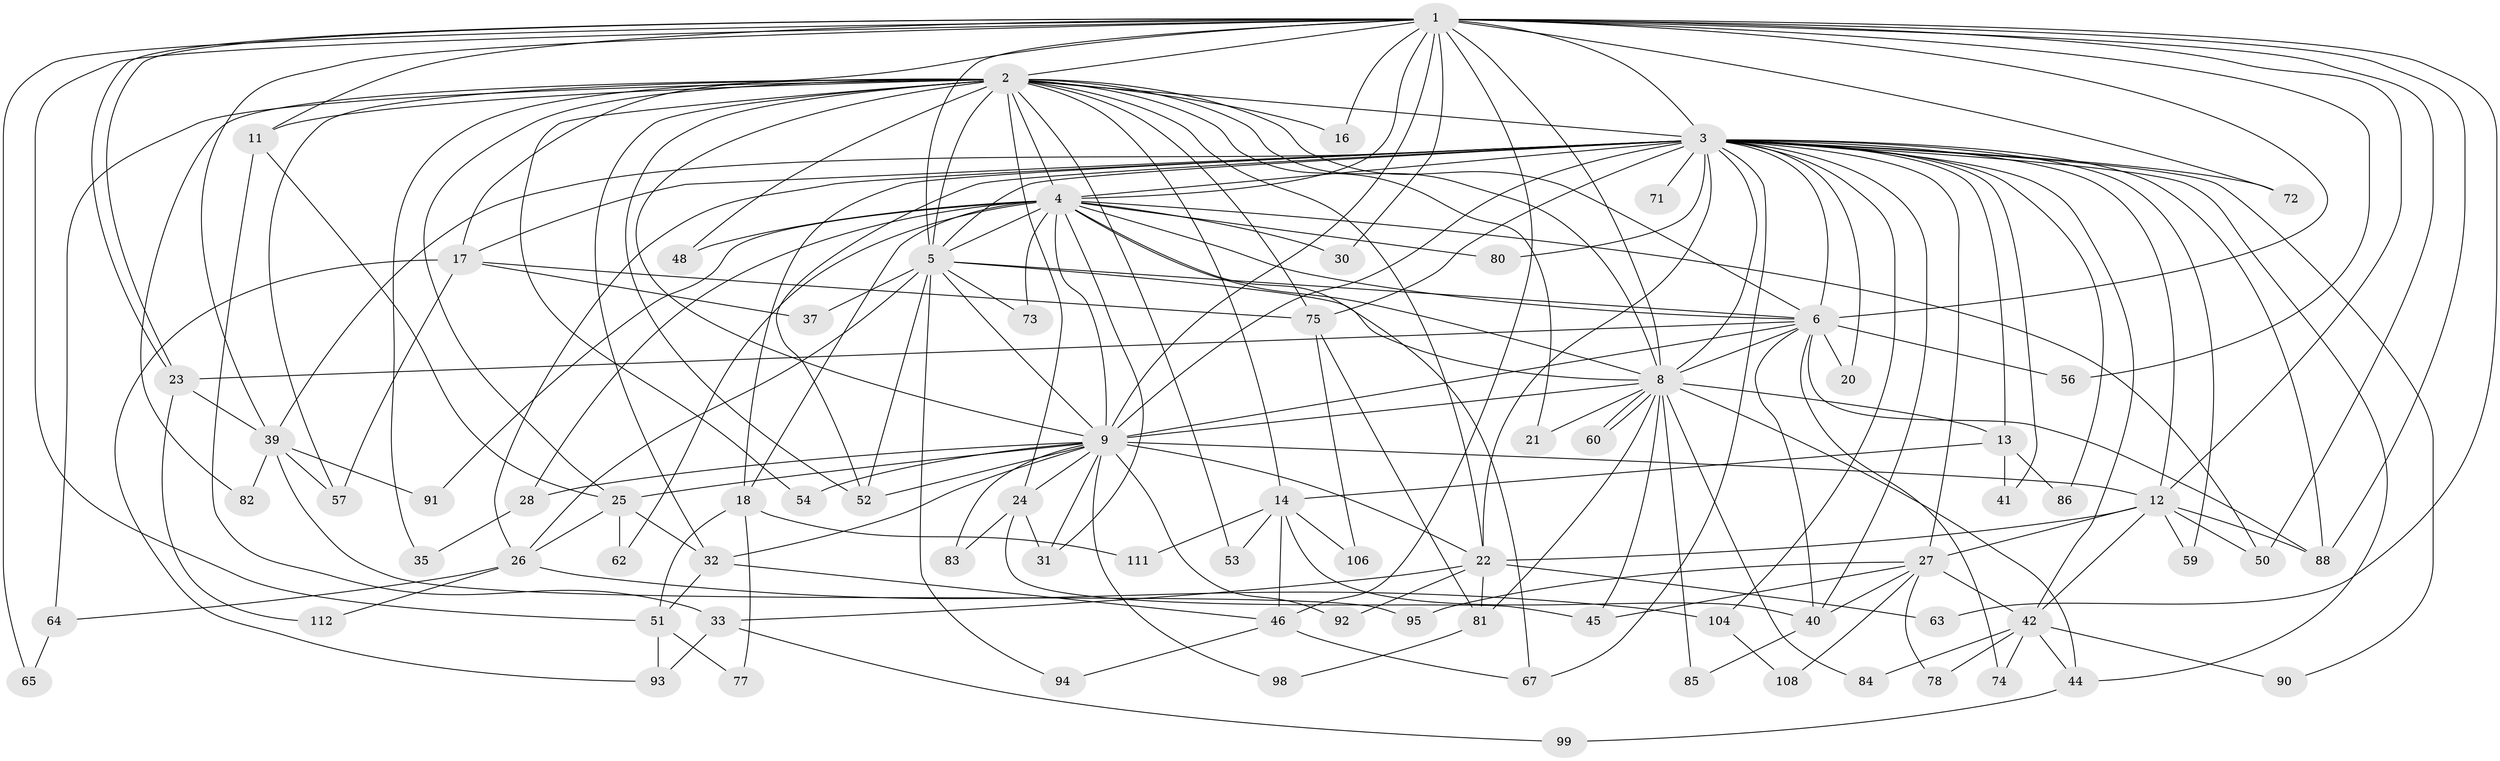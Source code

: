 // original degree distribution, {16: 0.008928571428571428, 25: 0.008928571428571428, 24: 0.008928571428571428, 17: 0.008928571428571428, 13: 0.008928571428571428, 15: 0.008928571428571428, 19: 0.017857142857142856, 22: 0.008928571428571428, 18: 0.008928571428571428, 4: 0.05357142857142857, 6: 0.03571428571428571, 5: 0.11607142857142858, 2: 0.5, 7: 0.03571428571428571, 3: 0.16964285714285715}
// Generated by graph-tools (version 1.1) at 2025/11/02/27/25 16:11:06]
// undirected, 80 vertices, 197 edges
graph export_dot {
graph [start="1"]
  node [color=gray90,style=filled];
  1 [super="+10"];
  2 [super="+36"];
  3 [super="+7"];
  4 [super="+15"];
  5 [super="+58"];
  6 [super="+105"];
  8 [super="+89"];
  9 [super="+61"];
  11;
  12 [super="+19"];
  13;
  14 [super="+100"];
  16;
  17 [super="+76"];
  18;
  20;
  21;
  22 [super="+29"];
  23 [super="+38"];
  24 [super="+102"];
  25 [super="+34"];
  26 [super="+87"];
  27 [super="+43"];
  28;
  30;
  31 [super="+66"];
  32;
  33;
  35;
  37;
  39 [super="+68"];
  40 [super="+96"];
  41;
  42 [super="+49"];
  44 [super="+47"];
  45;
  46 [super="+69"];
  48;
  50 [super="+101"];
  51 [super="+103"];
  52 [super="+55"];
  53;
  54;
  56;
  57 [super="+70"];
  59;
  60;
  62;
  63;
  64;
  65;
  67 [super="+110"];
  71;
  72;
  73;
  74;
  75 [super="+79"];
  77;
  78;
  80;
  81 [super="+109"];
  82;
  83;
  84;
  85;
  86;
  88 [super="+107"];
  90;
  91;
  92;
  93 [super="+97"];
  94;
  95;
  98;
  99;
  104;
  106;
  108;
  111;
  112;
  1 -- 2 [weight=2];
  1 -- 3 [weight=4];
  1 -- 4 [weight=2];
  1 -- 5 [weight=2];
  1 -- 6 [weight=2];
  1 -- 8 [weight=2];
  1 -- 9 [weight=2];
  1 -- 11;
  1 -- 17;
  1 -- 23;
  1 -- 23;
  1 -- 30;
  1 -- 51;
  1 -- 65;
  1 -- 39;
  1 -- 72;
  1 -- 12;
  1 -- 46;
  1 -- 16;
  1 -- 50;
  1 -- 56;
  1 -- 63;
  1 -- 88;
  2 -- 3 [weight=2];
  2 -- 4;
  2 -- 5;
  2 -- 6;
  2 -- 8;
  2 -- 9;
  2 -- 11;
  2 -- 14;
  2 -- 16;
  2 -- 21;
  2 -- 24;
  2 -- 25;
  2 -- 32;
  2 -- 35;
  2 -- 48;
  2 -- 53;
  2 -- 54;
  2 -- 64;
  2 -- 75;
  2 -- 82;
  2 -- 22;
  2 -- 57;
  2 -- 52;
  3 -- 4 [weight=2];
  3 -- 5 [weight=2];
  3 -- 6 [weight=2];
  3 -- 8 [weight=2];
  3 -- 9 [weight=2];
  3 -- 18;
  3 -- 22;
  3 -- 26;
  3 -- 27;
  3 -- 40;
  3 -- 41;
  3 -- 42;
  3 -- 44;
  3 -- 52;
  3 -- 59;
  3 -- 71 [weight=2];
  3 -- 72;
  3 -- 80;
  3 -- 86;
  3 -- 90;
  3 -- 67;
  3 -- 13;
  3 -- 17;
  3 -- 20;
  3 -- 88;
  3 -- 39;
  3 -- 104;
  3 -- 12;
  3 -- 75;
  4 -- 5;
  4 -- 6;
  4 -- 8;
  4 -- 9 [weight=2];
  4 -- 18;
  4 -- 30;
  4 -- 48;
  4 -- 73;
  4 -- 80;
  4 -- 91;
  4 -- 67;
  4 -- 28;
  4 -- 62;
  4 -- 50;
  4 -- 31;
  5 -- 6;
  5 -- 8;
  5 -- 9;
  5 -- 37;
  5 -- 94;
  5 -- 73;
  5 -- 52;
  5 -- 26;
  6 -- 8;
  6 -- 9;
  6 -- 20;
  6 -- 56;
  6 -- 74;
  6 -- 23;
  6 -- 88;
  6 -- 40;
  8 -- 9;
  8 -- 13;
  8 -- 21;
  8 -- 44 [weight=2];
  8 -- 60;
  8 -- 60;
  8 -- 81;
  8 -- 84;
  8 -- 85;
  8 -- 45;
  9 -- 12;
  9 -- 24;
  9 -- 25;
  9 -- 28;
  9 -- 31;
  9 -- 52;
  9 -- 54;
  9 -- 83;
  9 -- 92;
  9 -- 98;
  9 -- 32;
  9 -- 22;
  11 -- 33;
  11 -- 25;
  12 -- 27;
  12 -- 42;
  12 -- 88;
  12 -- 50;
  12 -- 22;
  12 -- 59;
  13 -- 14;
  13 -- 41;
  13 -- 86;
  14 -- 46;
  14 -- 53;
  14 -- 106;
  14 -- 40;
  14 -- 111;
  17 -- 37;
  17 -- 57;
  17 -- 75;
  17 -- 93;
  18 -- 77;
  18 -- 111;
  18 -- 51;
  22 -- 33;
  22 -- 81;
  22 -- 92;
  22 -- 63;
  23 -- 112;
  23 -- 39;
  24 -- 31 [weight=2];
  24 -- 45;
  24 -- 83;
  25 -- 26;
  25 -- 32;
  25 -- 62;
  26 -- 64;
  26 -- 104;
  26 -- 112;
  27 -- 40;
  27 -- 45;
  27 -- 78;
  27 -- 95;
  27 -- 42;
  27 -- 108;
  28 -- 35;
  32 -- 51;
  32 -- 46;
  33 -- 99;
  33 -- 93;
  39 -- 57;
  39 -- 82;
  39 -- 91;
  39 -- 95;
  40 -- 85;
  42 -- 74;
  42 -- 84;
  42 -- 90;
  42 -- 44;
  42 -- 78;
  44 -- 99;
  46 -- 94;
  46 -- 67;
  51 -- 77;
  51 -- 93;
  64 -- 65;
  75 -- 106;
  75 -- 81;
  81 -- 98;
  104 -- 108;
}
